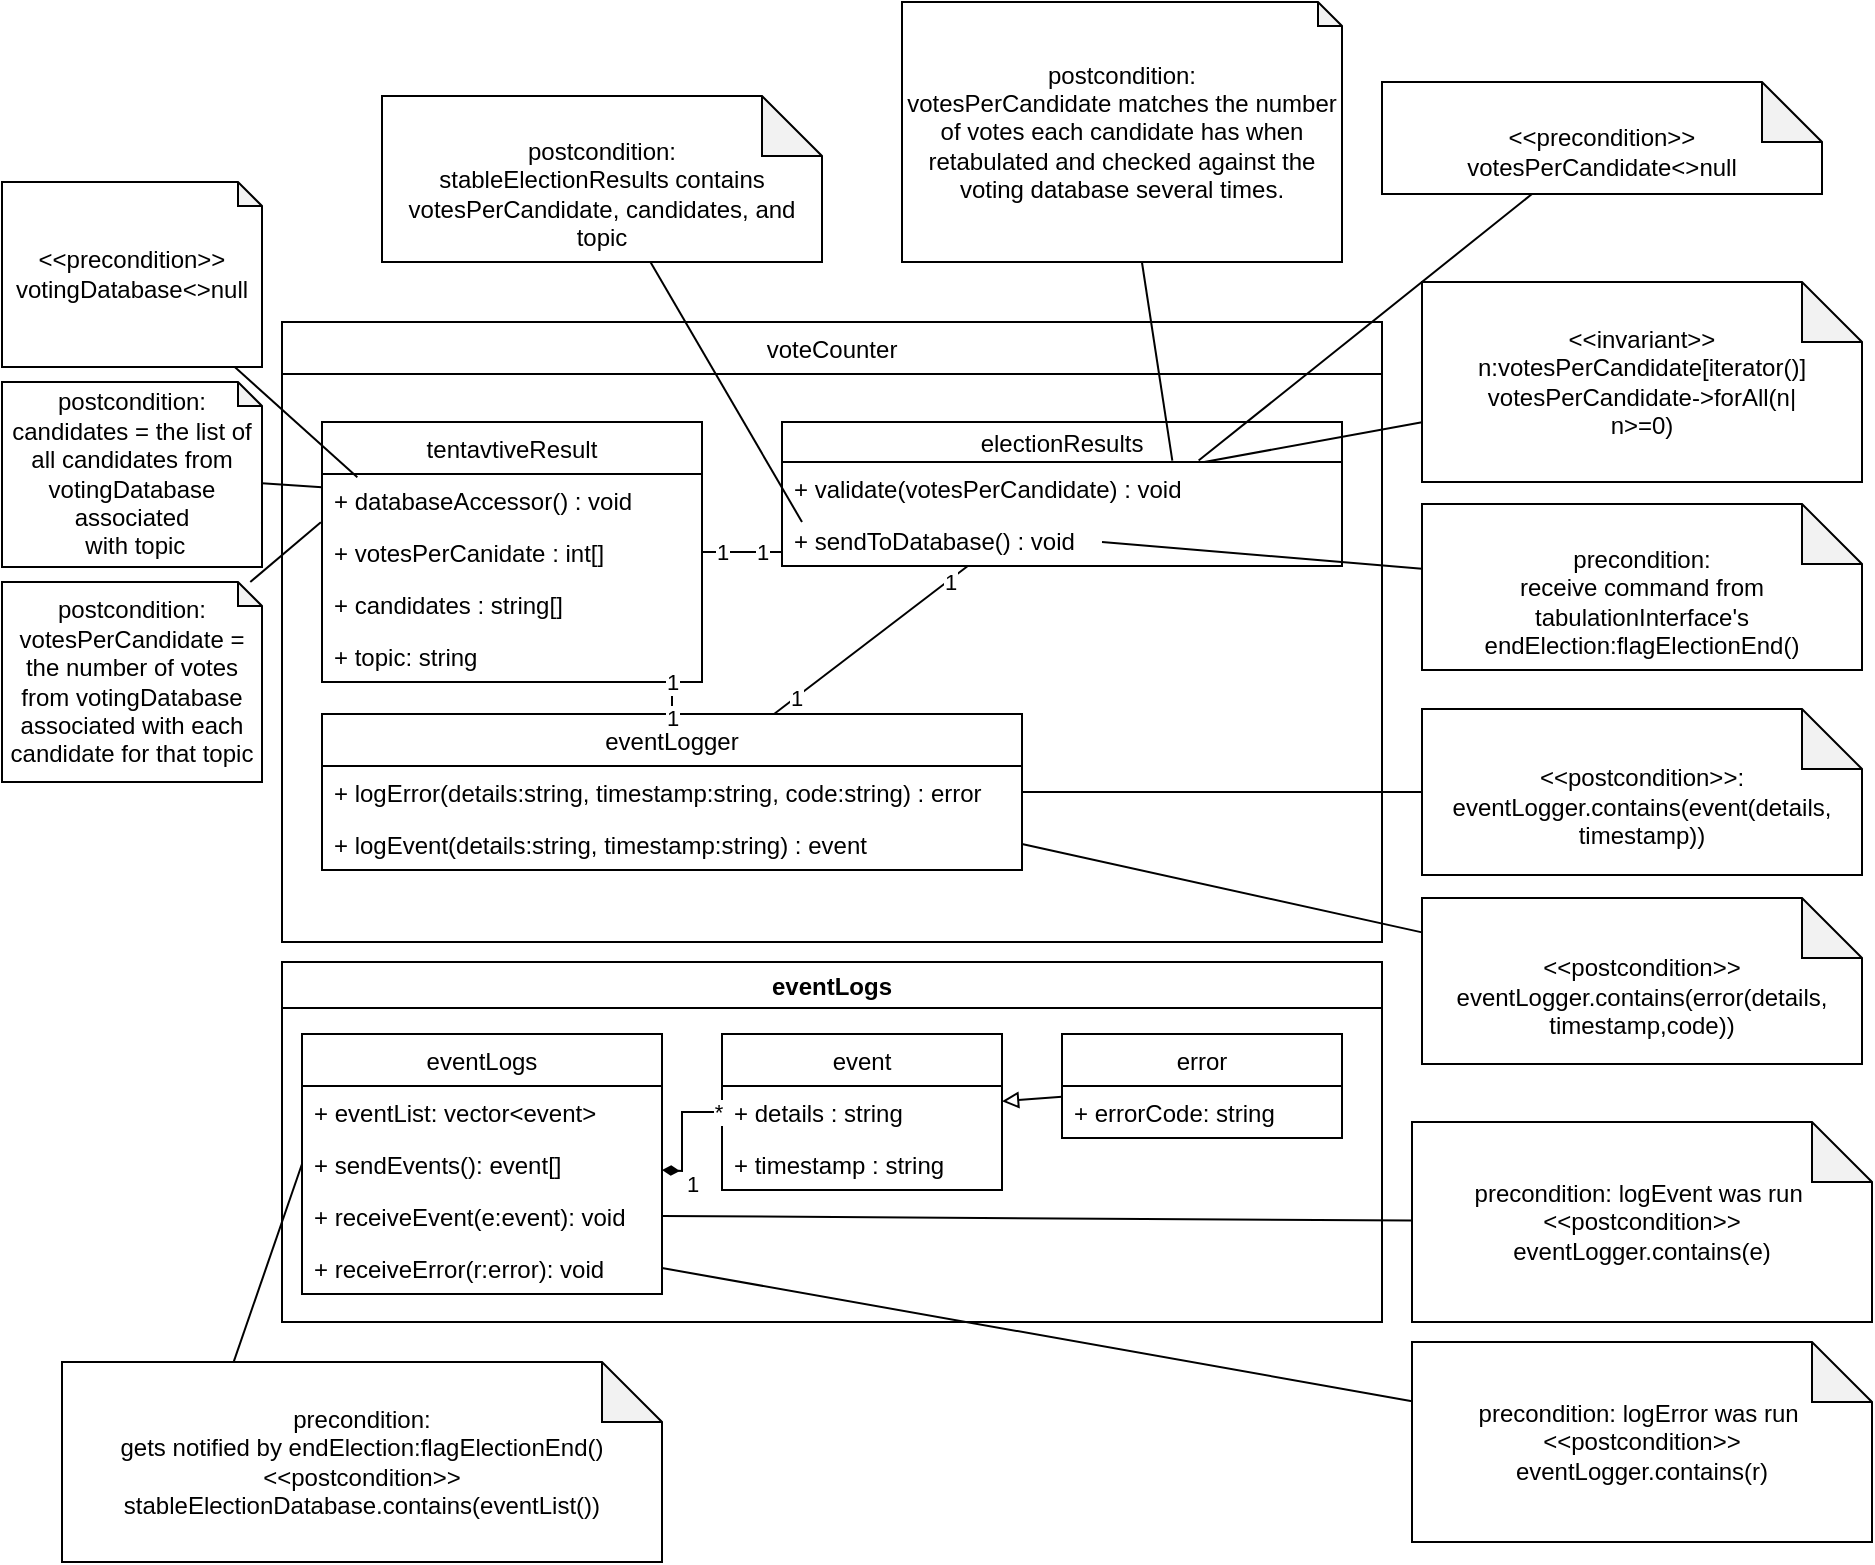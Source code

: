 <mxfile version="20.5.1" type="device"><diagram id="xKw5AD8f2QZFwQjLIWjy" name="Page-1"><mxGraphModel dx="1360" dy="1902" grid="1" gridSize="10" guides="1" tooltips="1" connect="1" arrows="1" fold="1" page="1" pageScale="1" pageWidth="850" pageHeight="1100" math="0" shadow="0"><root><mxCell id="0"/><mxCell id="1" parent="0"/><mxCell id="qWr7Wk_4dP2yhtBp21RH-9" value="eventLogger" style="swimlane;fontStyle=0;childLayout=stackLayout;horizontal=1;startSize=26;fillColor=none;horizontalStack=0;resizeParent=1;resizeParentMax=0;resizeLast=0;collapsible=1;marginBottom=0;" parent="1" vertex="1"><mxGeometry x="170" y="336" width="350" height="78" as="geometry"/></mxCell><mxCell id="Wwq2eNFZav5o6VwOnnBr-93" value="+ logError(details:string, timestamp:string, code:string) : error" style="text;strokeColor=none;fillColor=none;align=left;verticalAlign=top;spacingLeft=4;spacingRight=4;overflow=hidden;rotatable=0;points=[[0,0.5],[1,0.5]];portConstraint=eastwest;" vertex="1" parent="qWr7Wk_4dP2yhtBp21RH-9"><mxGeometry y="26" width="350" height="26" as="geometry"/></mxCell><mxCell id="Wwq2eNFZav5o6VwOnnBr-92" value="+ logEvent(details:string, timestamp:string) : event" style="text;strokeColor=none;fillColor=none;align=left;verticalAlign=top;spacingLeft=4;spacingRight=4;overflow=hidden;rotatable=0;points=[[0,0.5],[1,0.5]];portConstraint=eastwest;" vertex="1" parent="qWr7Wk_4dP2yhtBp21RH-9"><mxGeometry y="52" width="350" height="26" as="geometry"/></mxCell><mxCell id="qWr7Wk_4dP2yhtBp21RH-1" value="voteCounter" style="swimlane;fontStyle=0;childLayout=stackLayout;horizontal=1;startSize=26;fillColor=none;horizontalStack=0;resizeParent=1;resizeParentMax=0;resizeLast=0;collapsible=1;marginBottom=0;" parent="1" vertex="1"><mxGeometry x="150" y="140" width="550" height="310" as="geometry"/></mxCell><mxCell id="qWr7Wk_4dP2yhtBp21RH-5" value="tentavtiveResult" style="swimlane;fontStyle=0;childLayout=stackLayout;horizontal=1;startSize=26;fillColor=none;horizontalStack=0;resizeParent=1;resizeParentMax=0;resizeLast=0;collapsible=1;marginBottom=0;" parent="1" vertex="1"><mxGeometry x="170" y="190" width="190" height="130" as="geometry"/></mxCell><mxCell id="qWr7Wk_4dP2yhtBp21RH-7" value="+ databaseAccessor() : void" style="text;strokeColor=none;fillColor=none;align=left;verticalAlign=top;spacingLeft=4;spacingRight=4;overflow=hidden;rotatable=0;points=[[0,0.5],[1,0.5]];portConstraint=eastwest;" parent="qWr7Wk_4dP2yhtBp21RH-5" vertex="1"><mxGeometry y="26" width="190" height="26" as="geometry"/></mxCell><mxCell id="qWr7Wk_4dP2yhtBp21RH-8" value="+ votesPerCanidate : int[]" style="text;strokeColor=none;fillColor=none;align=left;verticalAlign=top;spacingLeft=4;spacingRight=4;overflow=hidden;rotatable=0;points=[[0,0.5],[1,0.5]];portConstraint=eastwest;" parent="qWr7Wk_4dP2yhtBp21RH-5" vertex="1"><mxGeometry y="52" width="190" height="26" as="geometry"/></mxCell><mxCell id="qWr7Wk_4dP2yhtBp21RH-17" value="+ candidates : string[]" style="text;strokeColor=none;fillColor=none;align=left;verticalAlign=top;spacingLeft=4;spacingRight=4;overflow=hidden;rotatable=0;points=[[0,0.5],[1,0.5]];portConstraint=eastwest;" parent="qWr7Wk_4dP2yhtBp21RH-5" vertex="1"><mxGeometry y="78" width="190" height="26" as="geometry"/></mxCell><mxCell id="Wwq2eNFZav5o6VwOnnBr-3" value="+ topic: string" style="text;strokeColor=none;fillColor=none;align=left;verticalAlign=top;spacingLeft=4;spacingRight=4;overflow=hidden;rotatable=0;points=[[0,0.5],[1,0.5]];portConstraint=eastwest;" vertex="1" parent="qWr7Wk_4dP2yhtBp21RH-5"><mxGeometry y="104" width="190" height="26" as="geometry"/></mxCell><mxCell id="qWr7Wk_4dP2yhtBp21RH-22" value="1" style="edgeStyle=orthogonalEdgeStyle;rounded=0;orthogonalLoop=1;jettySize=auto;html=1;endArrow=none;endFill=0;" parent="1" source="qWr7Wk_4dP2yhtBp21RH-9" target="qWr7Wk_4dP2yhtBp21RH-5" edge="1"><mxGeometry x="1" relative="1" as="geometry"><mxPoint x="260" y="310" as="sourcePoint"/><Array as="points"><mxPoint x="265" y="340"/><mxPoint x="265" y="340"/></Array><mxPoint as="offset"/></mxGeometry></mxCell><mxCell id="Wwq2eNFZav5o6VwOnnBr-5" value="1" style="edgeLabel;html=1;align=center;verticalAlign=middle;resizable=0;points=[];" vertex="1" connectable="0" parent="qWr7Wk_4dP2yhtBp21RH-22"><mxGeometry x="-0.655" y="-1" relative="1" as="geometry"><mxPoint x="-1" y="5" as="offset"/></mxGeometry></mxCell><mxCell id="Wwq2eNFZav5o6VwOnnBr-94" style="edgeStyle=none;rounded=0;orthogonalLoop=1;jettySize=auto;html=1;endArrow=none;endFill=0;" edge="1" parent="1" source="qWr7Wk_4dP2yhtBp21RH-13" target="qWr7Wk_4dP2yhtBp21RH-9"><mxGeometry relative="1" as="geometry"/></mxCell><mxCell id="Wwq2eNFZav5o6VwOnnBr-95" value="1" style="edgeLabel;html=1;align=center;verticalAlign=middle;resizable=0;points=[];" vertex="1" connectable="0" parent="Wwq2eNFZav5o6VwOnnBr-94"><mxGeometry x="0.792" relative="1" as="geometry"><mxPoint as="offset"/></mxGeometry></mxCell><mxCell id="Wwq2eNFZav5o6VwOnnBr-96" value="1" style="edgeLabel;html=1;align=center;verticalAlign=middle;resizable=0;points=[];" vertex="1" connectable="0" parent="Wwq2eNFZav5o6VwOnnBr-94"><mxGeometry x="-0.807" relative="1" as="geometry"><mxPoint as="offset"/></mxGeometry></mxCell><mxCell id="qWr7Wk_4dP2yhtBp21RH-13" value="electionResults" style="swimlane;fontStyle=0;childLayout=stackLayout;horizontal=1;startSize=20;fillColor=none;horizontalStack=0;resizeParent=1;resizeParentMax=0;resizeLast=0;collapsible=1;marginBottom=0;" parent="1" vertex="1"><mxGeometry x="400" y="190" width="280" height="72" as="geometry"/></mxCell><mxCell id="qWr7Wk_4dP2yhtBp21RH-14" value="+ validate(votesPerCandidate) : void" style="text;strokeColor=none;fillColor=none;align=left;verticalAlign=top;spacingLeft=4;spacingRight=4;overflow=hidden;rotatable=0;points=[[0,0.5],[1,0.5]];portConstraint=eastwest;" parent="qWr7Wk_4dP2yhtBp21RH-13" vertex="1"><mxGeometry y="20" width="280" height="26" as="geometry"/></mxCell><mxCell id="qWr7Wk_4dP2yhtBp21RH-15" value="+ sendToDatabase() : void" style="text;strokeColor=none;fillColor=none;align=left;verticalAlign=top;spacingLeft=4;spacingRight=4;overflow=hidden;rotatable=0;points=[[0,0.5],[1,0.5]];portConstraint=eastwest;" parent="qWr7Wk_4dP2yhtBp21RH-13" vertex="1"><mxGeometry y="46" width="280" height="26" as="geometry"/></mxCell><mxCell id="qWr7Wk_4dP2yhtBp21RH-19" style="rounded=0;orthogonalLoop=1;jettySize=auto;html=1;endArrow=none;endFill=0;" parent="1" source="qWr7Wk_4dP2yhtBp21RH-18" target="qWr7Wk_4dP2yhtBp21RH-7" edge="1"><mxGeometry relative="1" as="geometry"/></mxCell><mxCell id="qWr7Wk_4dP2yhtBp21RH-18" value="postcondition:&lt;br&gt;candidates = the list of all candidates from votingDatabase associated&lt;br&gt;&amp;nbsp;with topic" style="shape=note;whiteSpace=wrap;html=1;backgroundOutline=1;darkOpacity=0.05;size=12;" parent="1" vertex="1"><mxGeometry x="10" y="170" width="130" height="92.5" as="geometry"/></mxCell><mxCell id="qWr7Wk_4dP2yhtBp21RH-21" value="1" style="edgeStyle=orthogonalEdgeStyle;rounded=0;orthogonalLoop=1;jettySize=auto;html=1;endArrow=none;endFill=0;" parent="1" source="qWr7Wk_4dP2yhtBp21RH-5" target="qWr7Wk_4dP2yhtBp21RH-13" edge="1"><mxGeometry x="0.5" relative="1" as="geometry"><Array as="points"><mxPoint x="340" y="240"/><mxPoint x="340" y="240"/></Array><mxPoint as="offset"/></mxGeometry></mxCell><mxCell id="qWr7Wk_4dP2yhtBp21RH-23" value="1" style="edgeLabel;html=1;align=center;verticalAlign=middle;resizable=0;points=[];" parent="qWr7Wk_4dP2yhtBp21RH-21" vertex="1" connectable="0"><mxGeometry x="-0.818" y="2" relative="1" as="geometry"><mxPoint x="6" y="2" as="offset"/></mxGeometry></mxCell><mxCell id="qWr7Wk_4dP2yhtBp21RH-27" style="rounded=0;orthogonalLoop=1;jettySize=auto;html=1;endArrow=none;endFill=0;entryX=0.697;entryY=-0.028;entryDx=0;entryDy=0;entryPerimeter=0;" parent="1" source="qWr7Wk_4dP2yhtBp21RH-26" target="qWr7Wk_4dP2yhtBp21RH-14" edge="1"><mxGeometry relative="1" as="geometry"><mxPoint x="570" y="220" as="targetPoint"/></mxGeometry></mxCell><mxCell id="qWr7Wk_4dP2yhtBp21RH-26" value="&lt;div&gt;&lt;span style=&quot;background-color: initial;&quot;&gt;postcondition:&lt;/span&gt;&lt;br&gt;&lt;/div&gt;&lt;div&gt;votesPerCandidate matches the number of votes each candidate has when retabulated and checked against the voting database several times.&lt;/div&gt;" style="shape=note;whiteSpace=wrap;html=1;backgroundOutline=1;darkOpacity=0.05;size=12;" parent="1" vertex="1"><mxGeometry x="460" y="-20" width="220" height="130" as="geometry"/></mxCell><mxCell id="Wwq2eNFZav5o6VwOnnBr-7" style="rounded=0;orthogonalLoop=1;jettySize=auto;html=1;endArrow=none;endFill=0;entryX=0.744;entryY=-0.028;entryDx=0;entryDy=0;entryPerimeter=0;" edge="1" parent="1" source="Wwq2eNFZav5o6VwOnnBr-6" target="qWr7Wk_4dP2yhtBp21RH-14"><mxGeometry relative="1" as="geometry"><mxPoint x="600" y="220" as="targetPoint"/></mxGeometry></mxCell><mxCell id="Wwq2eNFZav5o6VwOnnBr-6" value="&lt;br&gt;&lt;span style=&quot;color: rgb(0, 0, 0); font-family: Helvetica; font-size: 12px; font-style: normal; font-variant-ligatures: normal; font-variant-caps: normal; font-weight: 400; letter-spacing: normal; orphans: 2; text-align: center; text-indent: 0px; text-transform: none; widows: 2; word-spacing: 0px; -webkit-text-stroke-width: 0px; text-decoration-thickness: initial; text-decoration-style: initial; text-decoration-color: initial; float: none; display: inline !important;&quot;&gt;&amp;lt;&amp;lt;precondition&amp;gt;&amp;gt; votesPerCandidate&amp;lt;&amp;gt;null&lt;/span&gt;&lt;br&gt;" style="shape=note;whiteSpace=wrap;html=1;backgroundOutline=1;darkOpacity=0.05;" vertex="1" parent="1"><mxGeometry x="700" y="20" width="220" height="56" as="geometry"/></mxCell><mxCell id="Wwq2eNFZav5o6VwOnnBr-10" style="edgeStyle=none;rounded=0;orthogonalLoop=1;jettySize=auto;html=1;endArrow=none;endFill=0;" edge="1" parent="1" source="Wwq2eNFZav5o6VwOnnBr-9" target="qWr7Wk_4dP2yhtBp21RH-14"><mxGeometry relative="1" as="geometry"><mxPoint x="600" y="220" as="targetPoint"/></mxGeometry></mxCell><mxCell id="Wwq2eNFZav5o6VwOnnBr-9" value="&lt;div&gt;&amp;lt;&amp;lt;invariant&amp;gt;&amp;gt;&lt;/div&gt;&lt;div&gt;n:votesPerCandidate[iterator()]&lt;/div&gt;&lt;div&gt;&lt;span style=&quot;background-color: initial;&quot;&gt;votesPerCandidate-&amp;gt;forAll(n|&lt;/span&gt;&lt;br&gt;&lt;/div&gt;&lt;div&gt;&lt;span style=&quot;background-color: initial;&quot;&gt;n&amp;gt;=0)&lt;/span&gt;&lt;/div&gt;" style="shape=note;whiteSpace=wrap;html=1;backgroundOutline=1;darkOpacity=0.05;labelBackgroundColor=none;" vertex="1" parent="1"><mxGeometry x="720" y="120" width="220" height="100" as="geometry"/></mxCell><mxCell id="Wwq2eNFZav5o6VwOnnBr-12" style="edgeStyle=none;rounded=0;orthogonalLoop=1;jettySize=auto;html=1;endArrow=none;endFill=0;entryX=-0.003;entryY=0.93;entryDx=0;entryDy=0;entryPerimeter=0;" edge="1" parent="1" source="Wwq2eNFZav5o6VwOnnBr-11" target="qWr7Wk_4dP2yhtBp21RH-7"><mxGeometry relative="1" as="geometry"/></mxCell><mxCell id="Wwq2eNFZav5o6VwOnnBr-11" value="postcondition:&lt;br&gt;votesPerCandidate = the number of votes from votingDatabase associated with each candidate for that topic" style="shape=note;whiteSpace=wrap;html=1;backgroundOutline=1;darkOpacity=0.05;size=12;" vertex="1" parent="1"><mxGeometry x="10" y="270" width="130" height="100" as="geometry"/></mxCell><mxCell id="Wwq2eNFZav5o6VwOnnBr-14" style="edgeStyle=none;rounded=0;orthogonalLoop=1;jettySize=auto;html=1;entryX=0.093;entryY=0.063;entryDx=0;entryDy=0;entryPerimeter=0;endArrow=none;endFill=0;" edge="1" parent="1" source="Wwq2eNFZav5o6VwOnnBr-13" target="qWr7Wk_4dP2yhtBp21RH-7"><mxGeometry relative="1" as="geometry"/></mxCell><mxCell id="Wwq2eNFZav5o6VwOnnBr-13" value="&amp;lt;&amp;lt;precondition&amp;gt;&amp;gt;&lt;br&gt;votingDatabase&amp;lt;&amp;gt;null" style="shape=note;whiteSpace=wrap;html=1;backgroundOutline=1;darkOpacity=0.05;size=12;" vertex="1" parent="1"><mxGeometry x="10" y="70" width="130" height="92.5" as="geometry"/></mxCell><mxCell id="Wwq2eNFZav5o6VwOnnBr-16" style="edgeStyle=none;rounded=0;orthogonalLoop=1;jettySize=auto;html=1;endArrow=none;endFill=0;" edge="1" parent="1" source="Wwq2eNFZav5o6VwOnnBr-15"><mxGeometry relative="1" as="geometry"><mxPoint x="560" y="250" as="targetPoint"/></mxGeometry></mxCell><mxCell id="Wwq2eNFZav5o6VwOnnBr-15" value="&lt;br&gt;&lt;span style=&quot;color: rgb(0, 0, 0); font-family: Helvetica; font-size: 12px; font-style: normal; font-variant-ligatures: normal; font-variant-caps: normal; font-weight: 400; letter-spacing: normal; orphans: 2; text-align: center; text-indent: 0px; text-transform: none; widows: 2; word-spacing: 0px; -webkit-text-stroke-width: 0px; text-decoration-thickness: initial; text-decoration-style: initial; text-decoration-color: initial; float: none; display: inline !important;&quot;&gt;precondition: &lt;br&gt;receive command from tabulationInterface's endElection:flagElectionEnd()&lt;/span&gt;" style="shape=note;whiteSpace=wrap;html=1;backgroundOutline=1;darkOpacity=0.05;" vertex="1" parent="1"><mxGeometry x="720" y="231" width="220" height="83" as="geometry"/></mxCell><mxCell id="Wwq2eNFZav5o6VwOnnBr-17" style="edgeStyle=none;rounded=0;orthogonalLoop=1;jettySize=auto;html=1;endArrow=none;endFill=0;" edge="1" parent="1" source="Wwq2eNFZav5o6VwOnnBr-18"><mxGeometry relative="1" as="geometry"><mxPoint x="410" y="240" as="targetPoint"/></mxGeometry></mxCell><mxCell id="Wwq2eNFZav5o6VwOnnBr-18" value="&lt;br&gt;&lt;span style=&quot;color: rgb(0, 0, 0); font-family: Helvetica; font-size: 12px; font-style: normal; font-variant-ligatures: normal; font-variant-caps: normal; font-weight: 400; letter-spacing: normal; orphans: 2; text-align: center; text-indent: 0px; text-transform: none; widows: 2; word-spacing: 0px; -webkit-text-stroke-width: 0px; text-decoration-thickness: initial; text-decoration-style: initial; text-decoration-color: initial; float: none; display: inline !important;&quot;&gt;postcondition:&lt;br&gt;stableElectionResults contains votesPerCandidate, candidates, and topic&lt;br&gt;&lt;/span&gt;" style="shape=note;whiteSpace=wrap;html=1;backgroundOutline=1;darkOpacity=0.05;" vertex="1" parent="1"><mxGeometry x="200" y="27" width="220" height="83" as="geometry"/></mxCell><mxCell id="Wwq2eNFZav5o6VwOnnBr-23" style="edgeStyle=none;rounded=0;orthogonalLoop=1;jettySize=auto;html=1;endArrow=none;endFill=0;entryX=1;entryY=0.5;entryDx=0;entryDy=0;" edge="1" parent="1" source="Wwq2eNFZav5o6VwOnnBr-22" target="Wwq2eNFZav5o6VwOnnBr-93"><mxGeometry relative="1" as="geometry"><mxPoint x="583.584" y="288" as="targetPoint"/></mxGeometry></mxCell><mxCell id="Wwq2eNFZav5o6VwOnnBr-22" value="&lt;br&gt;&lt;span style=&quot;color: rgb(0, 0, 0); font-family: Helvetica; font-size: 12px; font-style: normal; font-variant-ligatures: normal; font-variant-caps: normal; font-weight: 400; letter-spacing: normal; orphans: 2; text-align: center; text-indent: 0px; text-transform: none; widows: 2; word-spacing: 0px; -webkit-text-stroke-width: 0px; text-decoration-thickness: initial; text-decoration-style: initial; text-decoration-color: initial; float: none; display: inline !important;&quot;&gt;&amp;lt;&amp;lt;postcondition&amp;gt;&amp;gt;:&lt;br&gt;eventLogger.contains(event(details, timestamp))&lt;br&gt;&lt;/span&gt;" style="shape=note;whiteSpace=wrap;html=1;backgroundOutline=1;darkOpacity=0.05;" vertex="1" parent="1"><mxGeometry x="720" y="333.5" width="220" height="83" as="geometry"/></mxCell><mxCell id="Wwq2eNFZav5o6VwOnnBr-31" style="edgeStyle=none;rounded=0;orthogonalLoop=1;jettySize=auto;html=1;endArrow=none;endFill=0;entryX=1;entryY=0.5;entryDx=0;entryDy=0;" edge="1" parent="1" source="Wwq2eNFZav5o6VwOnnBr-30" target="Wwq2eNFZav5o6VwOnnBr-92"><mxGeometry relative="1" as="geometry"><mxPoint x="562.374" y="314.0" as="targetPoint"/></mxGeometry></mxCell><mxCell id="Wwq2eNFZav5o6VwOnnBr-75" value="eventLogs" style="swimlane;" vertex="1" parent="1"><mxGeometry x="150" y="460" width="550" height="180" as="geometry"/></mxCell><mxCell id="Wwq2eNFZav5o6VwOnnBr-76" value="event" style="swimlane;fontStyle=0;childLayout=stackLayout;horizontal=1;startSize=26;fillColor=none;horizontalStack=0;resizeParent=1;resizeParentMax=0;resizeLast=0;collapsible=1;marginBottom=0;" vertex="1" parent="Wwq2eNFZav5o6VwOnnBr-75"><mxGeometry x="220" y="36" width="140" height="78" as="geometry"/></mxCell><mxCell id="Wwq2eNFZav5o6VwOnnBr-77" value="+ details : string" style="text;strokeColor=none;fillColor=none;align=left;verticalAlign=top;spacingLeft=4;spacingRight=4;overflow=hidden;rotatable=0;points=[[0,0.5],[1,0.5]];portConstraint=eastwest;" vertex="1" parent="Wwq2eNFZav5o6VwOnnBr-76"><mxGeometry y="26" width="140" height="26" as="geometry"/></mxCell><mxCell id="Wwq2eNFZav5o6VwOnnBr-78" value="+ timestamp : string" style="text;strokeColor=none;fillColor=none;align=left;verticalAlign=top;spacingLeft=4;spacingRight=4;overflow=hidden;rotatable=0;points=[[0,0.5],[1,0.5]];portConstraint=eastwest;" vertex="1" parent="Wwq2eNFZav5o6VwOnnBr-76"><mxGeometry y="52" width="140" height="26" as="geometry"/></mxCell><mxCell id="Wwq2eNFZav5o6VwOnnBr-79" value="" style="edgeStyle=orthogonalEdgeStyle;rounded=0;orthogonalLoop=1;jettySize=auto;html=1;endArrow=diamondThin;endFill=1;" edge="1" parent="Wwq2eNFZav5o6VwOnnBr-75" source="Wwq2eNFZav5o6VwOnnBr-76"><mxGeometry relative="1" as="geometry"><mxPoint x="-295" y="-210" as="sourcePoint"/><mxPoint x="190" y="104" as="targetPoint"/></mxGeometry></mxCell><mxCell id="Wwq2eNFZav5o6VwOnnBr-80" value="*" style="edgeLabel;html=1;align=center;verticalAlign=middle;resizable=0;points=[];" vertex="1" connectable="0" parent="Wwq2eNFZav5o6VwOnnBr-79"><mxGeometry x="-0.76" relative="1" as="geometry"><mxPoint x="5" as="offset"/></mxGeometry></mxCell><mxCell id="Wwq2eNFZav5o6VwOnnBr-81" value="1" style="edgeLabel;html=1;align=center;verticalAlign=middle;resizable=0;points=[];" vertex="1" connectable="0" parent="Wwq2eNFZav5o6VwOnnBr-79"><mxGeometry x="0.746" y="2" relative="1" as="geometry"><mxPoint x="7" y="4" as="offset"/></mxGeometry></mxCell><mxCell id="Wwq2eNFZav5o6VwOnnBr-82" value="eventLogs" style="swimlane;fontStyle=0;childLayout=stackLayout;horizontal=1;startSize=26;fillColor=none;horizontalStack=0;resizeParent=1;resizeParentMax=0;resizeLast=0;collapsible=1;marginBottom=0;" vertex="1" parent="Wwq2eNFZav5o6VwOnnBr-75"><mxGeometry x="10" y="36" width="180" height="130" as="geometry"/></mxCell><mxCell id="Wwq2eNFZav5o6VwOnnBr-83" value="+ eventList: vector&lt;event&gt;" style="text;strokeColor=none;fillColor=none;align=left;verticalAlign=top;spacingLeft=4;spacingRight=4;overflow=hidden;rotatable=0;points=[[0,0.5],[1,0.5]];portConstraint=eastwest;" vertex="1" parent="Wwq2eNFZav5o6VwOnnBr-82"><mxGeometry y="26" width="180" height="26" as="geometry"/></mxCell><mxCell id="Wwq2eNFZav5o6VwOnnBr-84" value="+ sendEvents(): event[]" style="text;strokeColor=none;fillColor=none;align=left;verticalAlign=top;spacingLeft=4;spacingRight=4;overflow=hidden;rotatable=0;points=[[0,0.5],[1,0.5]];portConstraint=eastwest;" vertex="1" parent="Wwq2eNFZav5o6VwOnnBr-82"><mxGeometry y="52" width="180" height="26" as="geometry"/></mxCell><mxCell id="Wwq2eNFZav5o6VwOnnBr-85" value="+ receiveEvent(e:event): void" style="text;strokeColor=none;fillColor=none;align=left;verticalAlign=top;spacingLeft=4;spacingRight=4;overflow=hidden;rotatable=0;points=[[0,0.5],[1,0.5]];portConstraint=eastwest;" vertex="1" parent="Wwq2eNFZav5o6VwOnnBr-82"><mxGeometry y="78" width="180" height="26" as="geometry"/></mxCell><mxCell id="Wwq2eNFZav5o6VwOnnBr-86" value="+ receiveError(r:error): void" style="text;strokeColor=none;fillColor=none;align=left;verticalAlign=top;spacingLeft=4;spacingRight=4;overflow=hidden;rotatable=0;points=[[0,0.5],[1,0.5]];portConstraint=eastwest;" vertex="1" parent="Wwq2eNFZav5o6VwOnnBr-82"><mxGeometry y="104" width="180" height="26" as="geometry"/></mxCell><mxCell id="Wwq2eNFZav5o6VwOnnBr-101" style="edgeStyle=none;rounded=0;orthogonalLoop=1;jettySize=auto;html=1;endArrow=block;endFill=0;" edge="1" parent="Wwq2eNFZav5o6VwOnnBr-75" source="Wwq2eNFZav5o6VwOnnBr-97" target="Wwq2eNFZav5o6VwOnnBr-76"><mxGeometry relative="1" as="geometry"/></mxCell><mxCell id="Wwq2eNFZav5o6VwOnnBr-97" value="error" style="swimlane;fontStyle=0;childLayout=stackLayout;horizontal=1;startSize=26;fillColor=none;horizontalStack=0;resizeParent=1;resizeParentMax=0;resizeLast=0;collapsible=1;marginBottom=0;" vertex="1" parent="Wwq2eNFZav5o6VwOnnBr-75"><mxGeometry x="390" y="36" width="140" height="52" as="geometry"/></mxCell><mxCell id="Wwq2eNFZav5o6VwOnnBr-98" value="+ errorCode: string" style="text;strokeColor=none;fillColor=none;align=left;verticalAlign=top;spacingLeft=4;spacingRight=4;overflow=hidden;rotatable=0;points=[[0,0.5],[1,0.5]];portConstraint=eastwest;" vertex="1" parent="Wwq2eNFZav5o6VwOnnBr-97"><mxGeometry y="26" width="140" height="26" as="geometry"/></mxCell><mxCell id="Wwq2eNFZav5o6VwOnnBr-90" value="precondition: &lt;br&gt;gets notified by endElection:flagElectionEnd()&lt;br&gt;&amp;lt;&amp;lt;postcondition&amp;gt;&amp;gt;&lt;br&gt;stableElectionDatabase.contains(eventList())" style="shape=note;whiteSpace=wrap;html=1;backgroundOutline=1;darkOpacity=0.05;" vertex="1" parent="1"><mxGeometry x="40" y="660" width="300" height="100" as="geometry"/></mxCell><mxCell id="Wwq2eNFZav5o6VwOnnBr-91" style="edgeStyle=none;rounded=0;orthogonalLoop=1;jettySize=auto;html=1;endArrow=none;endFill=0;exitX=0.286;exitY=0.001;exitDx=0;exitDy=0;exitPerimeter=0;entryX=0;entryY=0.5;entryDx=0;entryDy=0;" edge="1" parent="1" source="Wwq2eNFZav5o6VwOnnBr-90" target="Wwq2eNFZav5o6VwOnnBr-84"><mxGeometry relative="1" as="geometry"><mxPoint x="160" y="593" as="targetPoint"/></mxGeometry></mxCell><mxCell id="Wwq2eNFZav5o6VwOnnBr-30" value="&lt;br&gt;&lt;span style=&quot;color: rgb(0, 0, 0); font-family: Helvetica; font-size: 12px; font-style: normal; font-variant-ligatures: normal; font-variant-caps: normal; font-weight: 400; letter-spacing: normal; orphans: 2; text-align: center; text-indent: 0px; text-transform: none; widows: 2; word-spacing: 0px; -webkit-text-stroke-width: 0px; text-decoration-thickness: initial; text-decoration-style: initial; text-decoration-color: initial; float: none; display: inline !important;&quot;&gt;&amp;lt;&amp;lt;postcondition&amp;gt;&amp;gt;&lt;br&gt;eventLogger.contains(error(details, timestamp,code))&lt;br&gt;&lt;/span&gt;" style="shape=note;whiteSpace=wrap;html=1;backgroundOutline=1;darkOpacity=0.05;" vertex="1" parent="1"><mxGeometry x="720" y="428" width="220" height="83" as="geometry"/></mxCell><mxCell id="Wwq2eNFZav5o6VwOnnBr-89" value="precondition: logEvent was run&amp;nbsp;&lt;br&gt;&amp;lt;&amp;lt;postcondition&amp;gt;&amp;gt;&lt;br&gt;eventLogger.contains(e)" style="shape=note;whiteSpace=wrap;html=1;backgroundOutline=1;darkOpacity=0.05;" vertex="1" parent="1"><mxGeometry x="715" y="540" width="230" height="100" as="geometry"/></mxCell><mxCell id="Wwq2eNFZav5o6VwOnnBr-88" style="edgeStyle=none;rounded=0;orthogonalLoop=1;jettySize=auto;html=1;entryX=1;entryY=0.5;entryDx=0;entryDy=0;endArrow=none;endFill=0;" edge="1" parent="1" source="Wwq2eNFZav5o6VwOnnBr-89" target="Wwq2eNFZav5o6VwOnnBr-85"><mxGeometry relative="1" as="geometry"/></mxCell><mxCell id="Wwq2eNFZav5o6VwOnnBr-106" style="edgeStyle=none;rounded=0;orthogonalLoop=1;jettySize=auto;html=1;entryX=1;entryY=0.5;entryDx=0;entryDy=0;endArrow=none;endFill=0;" edge="1" parent="1" source="Wwq2eNFZav5o6VwOnnBr-105" target="Wwq2eNFZav5o6VwOnnBr-86"><mxGeometry relative="1" as="geometry"/></mxCell><mxCell id="Wwq2eNFZav5o6VwOnnBr-105" value="precondition: logError was run&amp;nbsp;&lt;br&gt;&amp;lt;&amp;lt;postcondition&amp;gt;&amp;gt;&lt;br&gt;eventLogger.contains(r)" style="shape=note;whiteSpace=wrap;html=1;backgroundOutline=1;darkOpacity=0.05;" vertex="1" parent="1"><mxGeometry x="715" y="650" width="230" height="100" as="geometry"/></mxCell></root></mxGraphModel></diagram></mxfile>
